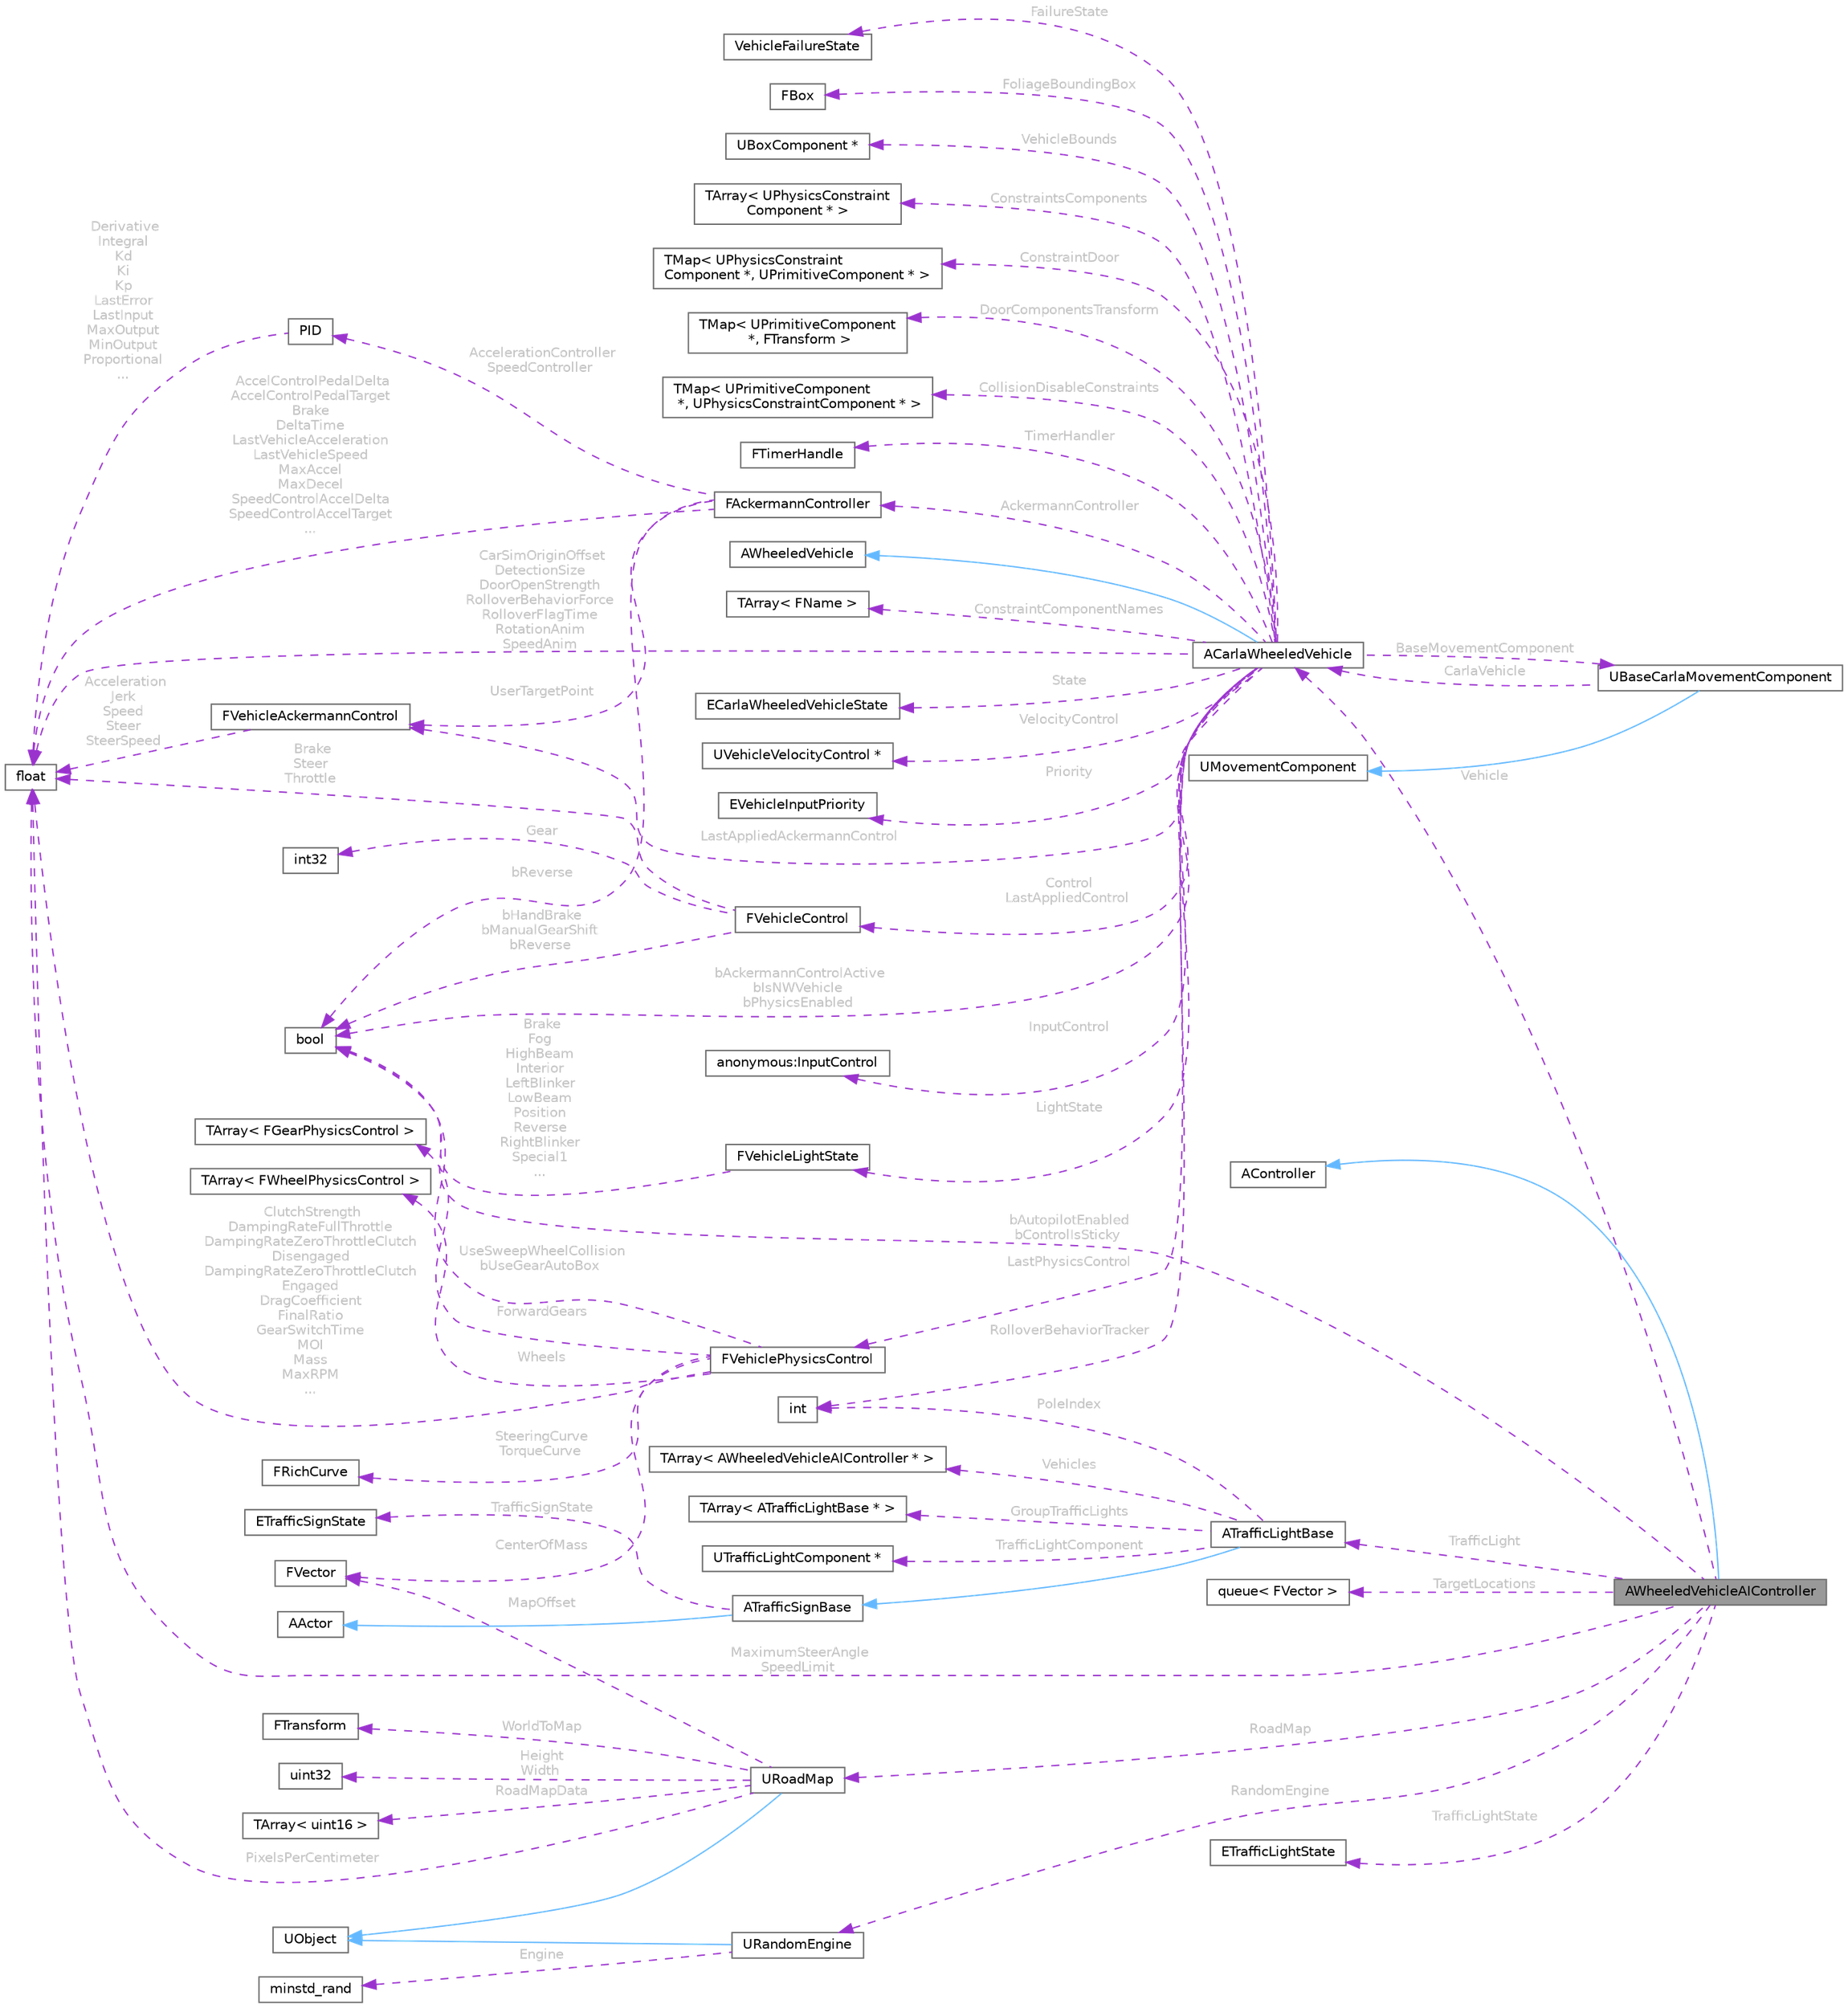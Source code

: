 digraph "AWheeledVehicleAIController"
{
 // INTERACTIVE_SVG=YES
 // LATEX_PDF_SIZE
  bgcolor="transparent";
  edge [fontname=Helvetica,fontsize=10,labelfontname=Helvetica,labelfontsize=10];
  node [fontname=Helvetica,fontsize=10,shape=box,height=0.2,width=0.4];
  rankdir="LR";
  Node1 [id="Node000001",label="AWheeledVehicleAIController",height=0.2,width=0.4,color="gray40", fillcolor="grey60", style="filled", fontcolor="black",tooltip="Wheeled vehicle controller with optional AI."];
  Node2 -> Node1 [id="edge1_Node000001_Node000002",dir="back",color="steelblue1",style="solid",tooltip=" "];
  Node2 [id="Node000002",label="AController",height=0.2,width=0.4,color="gray40", fillcolor="white", style="filled",URL="$df/d0f/classAController.html",tooltip=" "];
  Node3 -> Node1 [id="edge2_Node000001_Node000003",dir="back",color="darkorchid3",style="dashed",tooltip=" ",label=" Vehicle",fontcolor="grey" ];
  Node3 [id="Node000003",label="ACarlaWheeledVehicle",height=0.2,width=0.4,color="gray40", fillcolor="white", style="filled",URL="$d5/d70/classACarlaWheeledVehicle.html",tooltip="Base class for CARLA wheeled vehicles."];
  Node4 -> Node3 [id="edge3_Node000003_Node000004",dir="back",color="steelblue1",style="solid",tooltip=" "];
  Node4 [id="Node000004",label="AWheeledVehicle",height=0.2,width=0.4,color="gray40", fillcolor="white", style="filled",URL="$d4/d23/classAWheeledVehicle.html",tooltip=" "];
  Node5 -> Node3 [id="edge4_Node000003_Node000005",dir="back",color="darkorchid3",style="dashed",tooltip=" ",label=" ConstraintComponentNames",fontcolor="grey" ];
  Node5 [id="Node000005",label="TArray\< FName \>",height=0.2,width=0.4,color="gray40", fillcolor="white", style="filled",tooltip=" "];
  Node6 -> Node3 [id="edge5_Node000003_Node000006",dir="back",color="darkorchid3",style="dashed",tooltip=" ",label=" CarSimOriginOffset\nDetectionSize\nDoorOpenStrength\nRolloverBehaviorForce\nRolloverFlagTime\nRotationAnim\nSpeedAnim",fontcolor="grey" ];
  Node6 [id="Node000006",label="float",height=0.2,width=0.4,color="gray40", fillcolor="white", style="filled",tooltip=" "];
  Node7 -> Node3 [id="edge6_Node000003_Node000007",dir="back",color="darkorchid3",style="dashed",tooltip=" ",label=" State",fontcolor="grey" ];
  Node7 [id="Node000007",label="ECarlaWheeledVehicleState",height=0.2,width=0.4,color="gray40", fillcolor="white", style="filled",tooltip=" "];
  Node8 -> Node3 [id="edge7_Node000003_Node000008",dir="back",color="darkorchid3",style="dashed",tooltip=" ",label=" VelocityControl",fontcolor="grey" ];
  Node8 [id="Node000008",label="UVehicleVelocityControl *",height=0.2,width=0.4,color="gray40", fillcolor="white", style="filled",tooltip=" "];
  Node9 -> Node3 [id="edge8_Node000003_Node000009",dir="back",color="darkorchid3",style="dashed",tooltip=" ",label=" Priority",fontcolor="grey" ];
  Node9 [id="Node000009",label="EVehicleInputPriority",height=0.2,width=0.4,color="gray40", fillcolor="white", style="filled",tooltip=" "];
  Node10 -> Node3 [id="edge9_Node000003_Node000010",dir="back",color="darkorchid3",style="dashed",tooltip=" ",label=" Control\nLastAppliedControl",fontcolor="grey" ];
  Node10 [id="Node000010",label="FVehicleControl",height=0.2,width=0.4,color="gray40", fillcolor="white", style="filled",URL="$d1/d4b/structFVehicleControl.html",tooltip=" "];
  Node6 -> Node10 [id="edge10_Node000010_Node000006",dir="back",color="darkorchid3",style="dashed",tooltip=" ",label=" Brake\nSteer\nThrottle",fontcolor="grey" ];
  Node11 -> Node10 [id="edge11_Node000010_Node000011",dir="back",color="darkorchid3",style="dashed",tooltip=" ",label=" bHandBrake\nbManualGearShift\nbReverse",fontcolor="grey" ];
  Node11 [id="Node000011",label="bool",height=0.2,width=0.4,color="gray40", fillcolor="white", style="filled",tooltip=" "];
  Node12 -> Node10 [id="edge12_Node000010_Node000012",dir="back",color="darkorchid3",style="dashed",tooltip=" ",label=" Gear",fontcolor="grey" ];
  Node12 [id="Node000012",label="int32",height=0.2,width=0.4,color="gray40", fillcolor="white", style="filled",tooltip=" "];
  Node13 -> Node3 [id="edge13_Node000003_Node000013",dir="back",color="darkorchid3",style="dashed",tooltip=" ",label=" LightState",fontcolor="grey" ];
  Node13 [id="Node000013",label="FVehicleLightState",height=0.2,width=0.4,color="gray40", fillcolor="white", style="filled",URL="$de/d9e/structFVehicleLightState.html",tooltip=" "];
  Node11 -> Node13 [id="edge14_Node000013_Node000011",dir="back",color="darkorchid3",style="dashed",tooltip=" ",label=" Brake\nFog\nHighBeam\nInterior\nLeftBlinker\nLowBeam\nPosition\nReverse\nRightBlinker\nSpecial1\n...",fontcolor="grey" ];
  Node14 -> Node3 [id="edge15_Node000003_Node000014",dir="back",color="darkorchid3",style="dashed",tooltip=" ",label=" InputControl",fontcolor="grey" ];
  Node14 [id="Node000014",label="anonymous:InputControl",height=0.2,width=0.4,color="gray40", fillcolor="white", style="filled",tooltip=" "];
  Node15 -> Node3 [id="edge16_Node000003_Node000015",dir="back",color="darkorchid3",style="dashed",tooltip=" ",label=" LastAppliedAckermannControl",fontcolor="grey" ];
  Node15 [id="Node000015",label="FVehicleAckermannControl",height=0.2,width=0.4,color="gray40", fillcolor="white", style="filled",URL="$d4/d02/structFVehicleAckermannControl.html",tooltip=" "];
  Node6 -> Node15 [id="edge17_Node000015_Node000006",dir="back",color="darkorchid3",style="dashed",tooltip=" ",label=" Acceleration\nJerk\nSpeed\nSteer\nSteerSpeed",fontcolor="grey" ];
  Node16 -> Node3 [id="edge18_Node000003_Node000016",dir="back",color="darkorchid3",style="dashed",tooltip=" ",label=" LastPhysicsControl",fontcolor="grey" ];
  Node16 [id="Node000016",label="FVehiclePhysicsControl",height=0.2,width=0.4,color="gray40", fillcolor="white", style="filled",URL="$d1/dbe/structFVehiclePhysicsControl.html",tooltip=" "];
  Node17 -> Node16 [id="edge19_Node000016_Node000017",dir="back",color="darkorchid3",style="dashed",tooltip=" ",label=" SteeringCurve\nTorqueCurve",fontcolor="grey" ];
  Node17 [id="Node000017",label="FRichCurve",height=0.2,width=0.4,color="gray40", fillcolor="white", style="filled",tooltip=" "];
  Node6 -> Node16 [id="edge20_Node000016_Node000006",dir="back",color="darkorchid3",style="dashed",tooltip=" ",label=" ClutchStrength\nDampingRateFullThrottle\nDampingRateZeroThrottleClutch\lDisengaged\nDampingRateZeroThrottleClutch\lEngaged\nDragCoefficient\nFinalRatio\nGearSwitchTime\nMOI\nMass\nMaxRPM\n...",fontcolor="grey" ];
  Node11 -> Node16 [id="edge21_Node000016_Node000011",dir="back",color="darkorchid3",style="dashed",tooltip=" ",label=" UseSweepWheelCollision\nbUseGearAutoBox",fontcolor="grey" ];
  Node18 -> Node16 [id="edge22_Node000016_Node000018",dir="back",color="darkorchid3",style="dashed",tooltip=" ",label=" ForwardGears",fontcolor="grey" ];
  Node18 [id="Node000018",label="TArray\< FGearPhysicsControl \>",height=0.2,width=0.4,color="gray40", fillcolor="white", style="filled",tooltip=" "];
  Node19 -> Node16 [id="edge23_Node000016_Node000019",dir="back",color="darkorchid3",style="dashed",tooltip=" ",label=" CenterOfMass",fontcolor="grey" ];
  Node19 [id="Node000019",label="FVector",height=0.2,width=0.4,color="gray40", fillcolor="white", style="filled",tooltip=" "];
  Node20 -> Node16 [id="edge24_Node000016_Node000020",dir="back",color="darkorchid3",style="dashed",tooltip=" ",label=" Wheels",fontcolor="grey" ];
  Node20 [id="Node000020",label="TArray\< FWheelPhysicsControl \>",height=0.2,width=0.4,color="gray40", fillcolor="white", style="filled",tooltip=" "];
  Node11 -> Node3 [id="edge25_Node000003_Node000011",dir="back",color="darkorchid3",style="dashed",tooltip=" ",label=" bAckermannControlActive\nbIsNWVehicle\nbPhysicsEnabled",fontcolor="grey" ];
  Node21 -> Node3 [id="edge26_Node000003_Node000021",dir="back",color="darkorchid3",style="dashed",tooltip=" ",label=" AckermannController",fontcolor="grey" ];
  Node21 [id="Node000021",label="FAckermannController",height=0.2,width=0.4,color="gray40", fillcolor="white", style="filled",URL="$d7/db5/classFAckermannController.html",tooltip=" "];
  Node22 -> Node21 [id="edge27_Node000021_Node000022",dir="back",color="darkorchid3",style="dashed",tooltip=" ",label=" AccelerationController\nSpeedController",fontcolor="grey" ];
  Node22 [id="Node000022",label="PID",height=0.2,width=0.4,color="gray40", fillcolor="white", style="filled",URL="$d8/da9/classPID.html",tooltip=" "];
  Node6 -> Node22 [id="edge28_Node000022_Node000006",dir="back",color="darkorchid3",style="dashed",tooltip=" ",label=" Derivative\nIntegral\nKd\nKi\nKp\nLastError\nLastInput\nMaxOutput\nMinOutput\nProportional\n...",fontcolor="grey" ];
  Node15 -> Node21 [id="edge29_Node000021_Node000015",dir="back",color="darkorchid3",style="dashed",tooltip=" ",label=" UserTargetPoint",fontcolor="grey" ];
  Node6 -> Node21 [id="edge30_Node000021_Node000006",dir="back",color="darkorchid3",style="dashed",tooltip=" ",label=" AccelControlPedalDelta\nAccelControlPedalTarget\nBrake\nDeltaTime\nLastVehicleAcceleration\nLastVehicleSpeed\nMaxAccel\nMaxDecel\nSpeedControlAccelDelta\nSpeedControlAccelTarget\n...",fontcolor="grey" ];
  Node11 -> Node21 [id="edge31_Node000021_Node000011",dir="back",color="darkorchid3",style="dashed",tooltip=" ",label=" bReverse",fontcolor="grey" ];
  Node23 -> Node3 [id="edge32_Node000003_Node000023",dir="back",color="darkorchid3",style="dashed",tooltip=" ",label=" RolloverBehaviorTracker",fontcolor="grey" ];
  Node23 [id="Node000023",label="int",height=0.2,width=0.4,color="gray40", fillcolor="white", style="filled",tooltip=" "];
  Node24 -> Node3 [id="edge33_Node000003_Node000024",dir="back",color="darkorchid3",style="dashed",tooltip=" ",label=" FailureState",fontcolor="grey" ];
  Node24 [id="Node000024",label="VehicleFailureState",height=0.2,width=0.4,color="gray40", fillcolor="white", style="filled",tooltip=" "];
  Node25 -> Node3 [id="edge34_Node000003_Node000025",dir="back",color="darkorchid3",style="dashed",tooltip=" ",label=" FoliageBoundingBox",fontcolor="grey" ];
  Node25 [id="Node000025",label="FBox",height=0.2,width=0.4,color="gray40", fillcolor="white", style="filled",tooltip=" "];
  Node26 -> Node3 [id="edge35_Node000003_Node000026",dir="back",color="darkorchid3",style="dashed",tooltip=" ",label=" VehicleBounds",fontcolor="grey" ];
  Node26 [id="Node000026",label="UBoxComponent *",height=0.2,width=0.4,color="gray40", fillcolor="white", style="filled",tooltip=" "];
  Node27 -> Node3 [id="edge36_Node000003_Node000027",dir="back",color="darkorchid3",style="dashed",tooltip=" ",label=" BaseMovementComponent",fontcolor="grey" ];
  Node27 [id="Node000027",label="UBaseCarlaMovementComponent",height=0.2,width=0.4,color="gray40", fillcolor="white", style="filled",URL="$d2/d48/classUBaseCarlaMovementComponent.html",tooltip=" "];
  Node28 -> Node27 [id="edge37_Node000027_Node000028",dir="back",color="steelblue1",style="solid",tooltip=" "];
  Node28 [id="Node000028",label="UMovementComponent",height=0.2,width=0.4,color="gray40", fillcolor="white", style="filled",URL="$d5/def/classUMovementComponent.html",tooltip=" "];
  Node3 -> Node27 [id="edge38_Node000027_Node000003",dir="back",color="darkorchid3",style="dashed",tooltip=" ",label=" CarlaVehicle",fontcolor="grey" ];
  Node29 -> Node3 [id="edge39_Node000003_Node000029",dir="back",color="darkorchid3",style="dashed",tooltip=" ",label=" ConstraintsComponents",fontcolor="grey" ];
  Node29 [id="Node000029",label="TArray\< UPhysicsConstraint\lComponent * \>",height=0.2,width=0.4,color="gray40", fillcolor="white", style="filled",tooltip=" "];
  Node30 -> Node3 [id="edge40_Node000003_Node000030",dir="back",color="darkorchid3",style="dashed",tooltip=" ",label=" ConstraintDoor",fontcolor="grey" ];
  Node30 [id="Node000030",label="TMap\< UPhysicsConstraint\lComponent *, UPrimitiveComponent * \>",height=0.2,width=0.4,color="gray40", fillcolor="white", style="filled",tooltip=" "];
  Node31 -> Node3 [id="edge41_Node000003_Node000031",dir="back",color="darkorchid3",style="dashed",tooltip=" ",label=" DoorComponentsTransform",fontcolor="grey" ];
  Node31 [id="Node000031",label="TMap\< UPrimitiveComponent\l *, FTransform \>",height=0.2,width=0.4,color="gray40", fillcolor="white", style="filled",tooltip=" "];
  Node32 -> Node3 [id="edge42_Node000003_Node000032",dir="back",color="darkorchid3",style="dashed",tooltip=" ",label=" CollisionDisableConstraints",fontcolor="grey" ];
  Node32 [id="Node000032",label="TMap\< UPrimitiveComponent\l *, UPhysicsConstraintComponent * \>",height=0.2,width=0.4,color="gray40", fillcolor="white", style="filled",tooltip=" "];
  Node33 -> Node3 [id="edge43_Node000003_Node000033",dir="back",color="darkorchid3",style="dashed",tooltip=" ",label=" TimerHandler",fontcolor="grey" ];
  Node33 [id="Node000033",label="FTimerHandle",height=0.2,width=0.4,color="gray40", fillcolor="white", style="filled",tooltip=" "];
  Node34 -> Node1 [id="edge44_Node000001_Node000034",dir="back",color="darkorchid3",style="dashed",tooltip=" ",label=" RoadMap",fontcolor="grey" ];
  Node34 [id="Node000034",label="URoadMap",height=0.2,width=0.4,color="gray40", fillcolor="white", style="filled",URL="$d5/db2/classURoadMap.html",tooltip="Road map of the level."];
  Node35 -> Node34 [id="edge45_Node000034_Node000035",dir="back",color="steelblue1",style="solid",tooltip=" "];
  Node35 [id="Node000035",label="UObject",height=0.2,width=0.4,color="gray40", fillcolor="white", style="filled",URL="$df/def/classUObject.html",tooltip=" "];
  Node36 -> Node34 [id="edge46_Node000034_Node000036",dir="back",color="darkorchid3",style="dashed",tooltip=" ",label=" WorldToMap",fontcolor="grey" ];
  Node36 [id="Node000036",label="FTransform",height=0.2,width=0.4,color="gray40", fillcolor="white", style="filled",tooltip=" "];
  Node19 -> Node34 [id="edge47_Node000034_Node000019",dir="back",color="darkorchid3",style="dashed",tooltip=" ",label=" MapOffset",fontcolor="grey" ];
  Node6 -> Node34 [id="edge48_Node000034_Node000006",dir="back",color="darkorchid3",style="dashed",tooltip=" ",label=" PixelsPerCentimeter",fontcolor="grey" ];
  Node37 -> Node34 [id="edge49_Node000034_Node000037",dir="back",color="darkorchid3",style="dashed",tooltip=" ",label=" Height\nWidth",fontcolor="grey" ];
  Node37 [id="Node000037",label="uint32",height=0.2,width=0.4,color="gray40", fillcolor="white", style="filled",tooltip=" "];
  Node38 -> Node34 [id="edge50_Node000034_Node000038",dir="back",color="darkorchid3",style="dashed",tooltip=" ",label=" RoadMapData",fontcolor="grey" ];
  Node38 [id="Node000038",label="TArray\< uint16 \>",height=0.2,width=0.4,color="gray40", fillcolor="white", style="filled",tooltip=" "];
  Node39 -> Node1 [id="edge51_Node000001_Node000039",dir="back",color="darkorchid3",style="dashed",tooltip=" ",label=" RandomEngine",fontcolor="grey" ];
  Node39 [id="Node000039",label="URandomEngine",height=0.2,width=0.4,color="gray40", fillcolor="white", style="filled",URL="$d2/d4b/classURandomEngine.html",tooltip=" "];
  Node35 -> Node39 [id="edge52_Node000039_Node000035",dir="back",color="steelblue1",style="solid",tooltip=" "];
  Node40 -> Node39 [id="edge53_Node000039_Node000040",dir="back",color="darkorchid3",style="dashed",tooltip=" ",label=" Engine",fontcolor="grey" ];
  Node40 [id="Node000040",label="minstd_rand",height=0.2,width=0.4,color="gray40", fillcolor="white", style="filled",tooltip=" "];
  Node11 -> Node1 [id="edge54_Node000001_Node000011",dir="back",color="darkorchid3",style="dashed",tooltip=" ",label=" bAutopilotEnabled\nbControlIsSticky",fontcolor="grey" ];
  Node6 -> Node1 [id="edge55_Node000001_Node000006",dir="back",color="darkorchid3",style="dashed",tooltip=" ",label=" MaximumSteerAngle\nSpeedLimit",fontcolor="grey" ];
  Node41 -> Node1 [id="edge56_Node000001_Node000041",dir="back",color="darkorchid3",style="dashed",tooltip=" ",label=" TrafficLightState",fontcolor="grey" ];
  Node41 [id="Node000041",label="ETrafficLightState",height=0.2,width=0.4,color="gray40", fillcolor="white", style="filled",tooltip=" "];
  Node42 -> Node1 [id="edge57_Node000001_Node000042",dir="back",color="darkorchid3",style="dashed",tooltip=" ",label=" TrafficLight",fontcolor="grey" ];
  Node42 [id="Node000042",label="ATrafficLightBase",height=0.2,width=0.4,color="gray40", fillcolor="white", style="filled",URL="$d2/d23/classATrafficLightBase.html",tooltip=" "];
  Node43 -> Node42 [id="edge58_Node000042_Node000043",dir="back",color="steelblue1",style="solid",tooltip=" "];
  Node43 [id="Node000043",label="ATrafficSignBase",height=0.2,width=0.4,color="gray40", fillcolor="white", style="filled",URL="$d3/df1/classATrafficSignBase.html",tooltip=" "];
  Node44 -> Node43 [id="edge59_Node000043_Node000044",dir="back",color="steelblue1",style="solid",tooltip=" "];
  Node44 [id="Node000044",label="AActor",height=0.2,width=0.4,color="gray40", fillcolor="white", style="filled",URL="$d1/da4/classAActor.html",tooltip=" "];
  Node45 -> Node43 [id="edge60_Node000043_Node000045",dir="back",color="darkorchid3",style="dashed",tooltip=" ",label=" TrafficSignState",fontcolor="grey" ];
  Node45 [id="Node000045",label="ETrafficSignState",height=0.2,width=0.4,color="gray40", fillcolor="white", style="filled",tooltip=" "];
  Node46 -> Node42 [id="edge61_Node000042_Node000046",dir="back",color="darkorchid3",style="dashed",tooltip=" ",label=" Vehicles",fontcolor="grey" ];
  Node46 [id="Node000046",label="TArray\< AWheeledVehicleAIController * \>",height=0.2,width=0.4,color="gray40", fillcolor="white", style="filled",tooltip=" "];
  Node23 -> Node42 [id="edge62_Node000042_Node000023",dir="back",color="darkorchid3",style="dashed",tooltip=" ",label=" PoleIndex",fontcolor="grey" ];
  Node47 -> Node42 [id="edge63_Node000042_Node000047",dir="back",color="darkorchid3",style="dashed",tooltip=" ",label=" GroupTrafficLights",fontcolor="grey" ];
  Node47 [id="Node000047",label="TArray\< ATrafficLightBase * \>",height=0.2,width=0.4,color="gray40", fillcolor="white", style="filled",tooltip=" "];
  Node48 -> Node42 [id="edge64_Node000042_Node000048",dir="back",color="darkorchid3",style="dashed",tooltip=" ",label=" TrafficLightComponent",fontcolor="grey" ];
  Node48 [id="Node000048",label="UTrafficLightComponent *",height=0.2,width=0.4,color="gray40", fillcolor="white", style="filled",tooltip=" "];
  Node49 -> Node1 [id="edge65_Node000001_Node000049",dir="back",color="darkorchid3",style="dashed",tooltip=" ",label=" TargetLocations",fontcolor="grey" ];
  Node49 [id="Node000049",label="queue\< FVector \>",height=0.2,width=0.4,color="gray40", fillcolor="white", style="filled",tooltip=" "];
}
